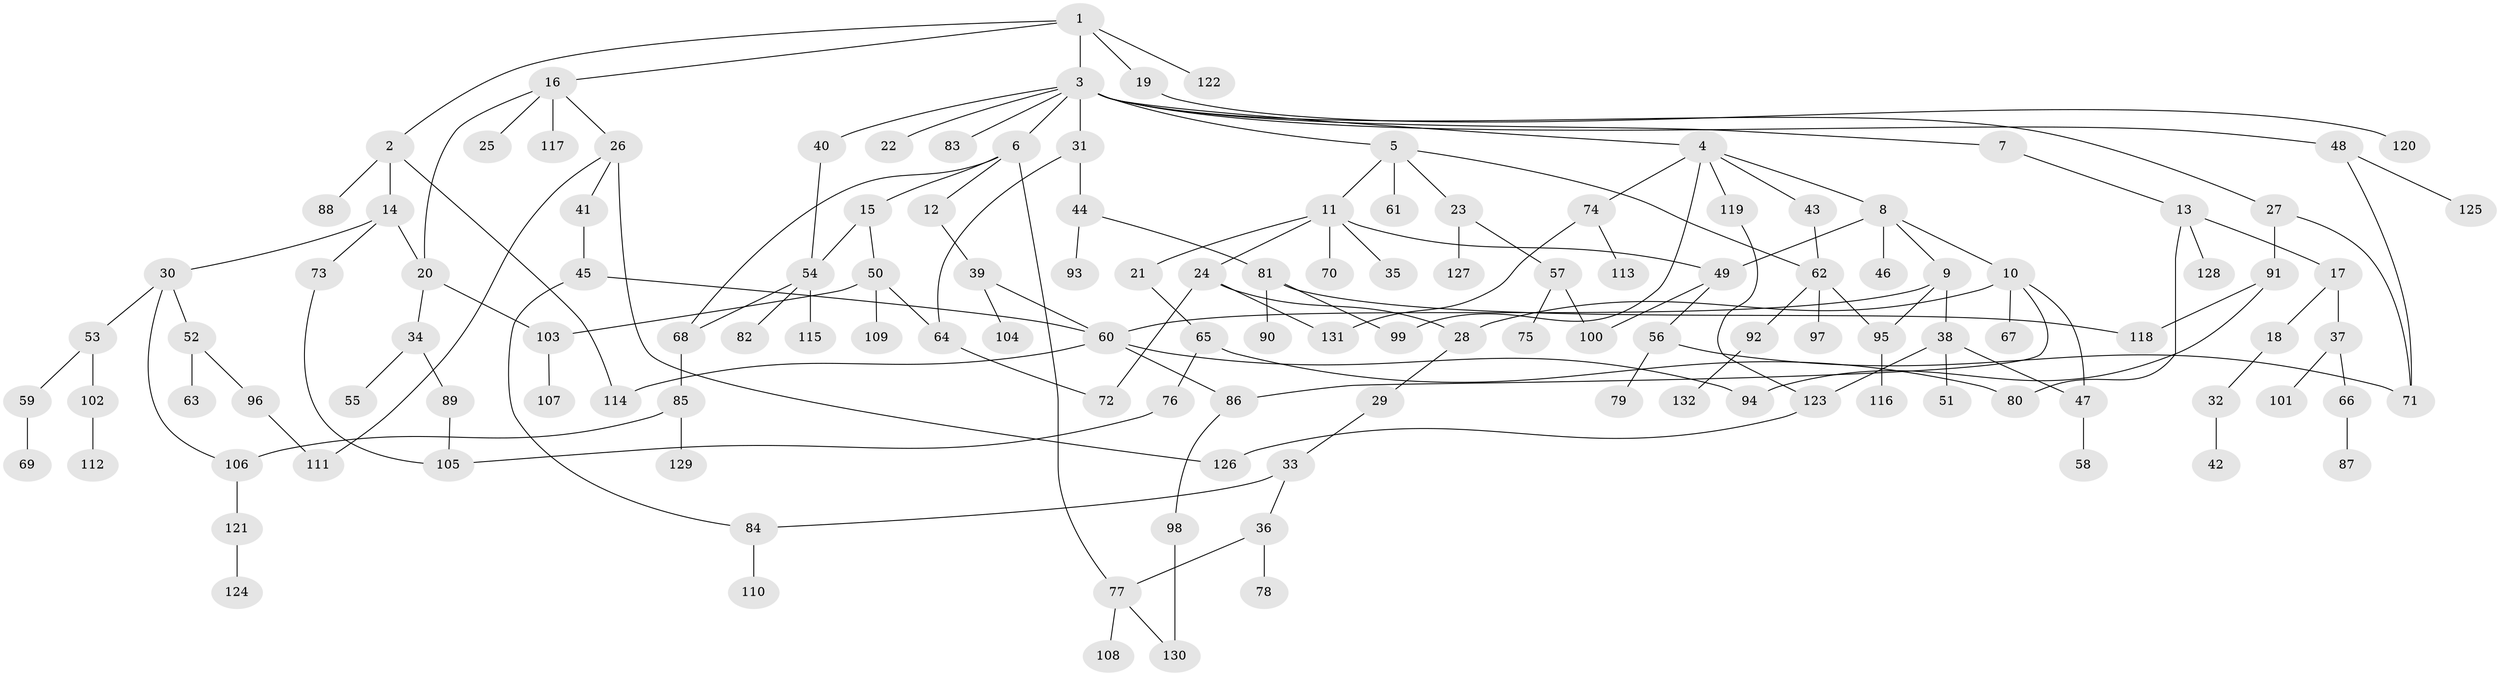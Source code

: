 // coarse degree distribution, {4: 0.125, 10: 0.011363636363636364, 9: 0.011363636363636364, 6: 0.022727272727272728, 5: 0.045454545454545456, 8: 0.022727272727272728, 3: 0.17045454545454544, 7: 0.011363636363636364, 2: 0.25, 1: 0.32954545454545453}
// Generated by graph-tools (version 1.1) at 2025/51/02/27/25 19:51:36]
// undirected, 132 vertices, 163 edges
graph export_dot {
graph [start="1"]
  node [color=gray90,style=filled];
  1;
  2;
  3;
  4;
  5;
  6;
  7;
  8;
  9;
  10;
  11;
  12;
  13;
  14;
  15;
  16;
  17;
  18;
  19;
  20;
  21;
  22;
  23;
  24;
  25;
  26;
  27;
  28;
  29;
  30;
  31;
  32;
  33;
  34;
  35;
  36;
  37;
  38;
  39;
  40;
  41;
  42;
  43;
  44;
  45;
  46;
  47;
  48;
  49;
  50;
  51;
  52;
  53;
  54;
  55;
  56;
  57;
  58;
  59;
  60;
  61;
  62;
  63;
  64;
  65;
  66;
  67;
  68;
  69;
  70;
  71;
  72;
  73;
  74;
  75;
  76;
  77;
  78;
  79;
  80;
  81;
  82;
  83;
  84;
  85;
  86;
  87;
  88;
  89;
  90;
  91;
  92;
  93;
  94;
  95;
  96;
  97;
  98;
  99;
  100;
  101;
  102;
  103;
  104;
  105;
  106;
  107;
  108;
  109;
  110;
  111;
  112;
  113;
  114;
  115;
  116;
  117;
  118;
  119;
  120;
  121;
  122;
  123;
  124;
  125;
  126;
  127;
  128;
  129;
  130;
  131;
  132;
  1 -- 2;
  1 -- 3;
  1 -- 16;
  1 -- 19;
  1 -- 122;
  2 -- 14;
  2 -- 88;
  2 -- 114;
  3 -- 4;
  3 -- 5;
  3 -- 6;
  3 -- 7;
  3 -- 22;
  3 -- 27;
  3 -- 31;
  3 -- 40;
  3 -- 48;
  3 -- 83;
  4 -- 8;
  4 -- 43;
  4 -- 74;
  4 -- 99;
  4 -- 119;
  5 -- 11;
  5 -- 23;
  5 -- 61;
  5 -- 62;
  6 -- 12;
  6 -- 15;
  6 -- 77;
  6 -- 68;
  7 -- 13;
  8 -- 9;
  8 -- 10;
  8 -- 46;
  8 -- 49;
  9 -- 38;
  9 -- 95;
  9 -- 60;
  10 -- 47;
  10 -- 67;
  10 -- 86;
  10 -- 28;
  11 -- 21;
  11 -- 24;
  11 -- 35;
  11 -- 49;
  11 -- 70;
  12 -- 39;
  13 -- 17;
  13 -- 128;
  13 -- 80;
  14 -- 30;
  14 -- 73;
  14 -- 20;
  15 -- 50;
  15 -- 54;
  16 -- 20;
  16 -- 25;
  16 -- 26;
  16 -- 117;
  17 -- 18;
  17 -- 37;
  18 -- 32;
  19 -- 120;
  20 -- 34;
  20 -- 103;
  21 -- 65;
  23 -- 57;
  23 -- 127;
  24 -- 28;
  24 -- 72;
  24 -- 131;
  26 -- 41;
  26 -- 111;
  26 -- 126;
  27 -- 91;
  27 -- 71;
  28 -- 29;
  29 -- 33;
  30 -- 52;
  30 -- 53;
  30 -- 106;
  31 -- 44;
  31 -- 64;
  32 -- 42;
  33 -- 36;
  33 -- 84;
  34 -- 55;
  34 -- 89;
  36 -- 77;
  36 -- 78;
  37 -- 66;
  37 -- 101;
  38 -- 51;
  38 -- 123;
  38 -- 47;
  39 -- 60;
  39 -- 104;
  40 -- 54;
  41 -- 45;
  43 -- 62;
  44 -- 81;
  44 -- 93;
  45 -- 60;
  45 -- 84;
  47 -- 58;
  48 -- 125;
  48 -- 71;
  49 -- 56;
  49 -- 100;
  50 -- 64;
  50 -- 109;
  50 -- 103;
  52 -- 63;
  52 -- 96;
  53 -- 59;
  53 -- 102;
  54 -- 68;
  54 -- 82;
  54 -- 115;
  56 -- 71;
  56 -- 79;
  57 -- 75;
  57 -- 100;
  59 -- 69;
  60 -- 86;
  60 -- 94;
  60 -- 114;
  62 -- 92;
  62 -- 95;
  62 -- 97;
  64 -- 72;
  65 -- 76;
  65 -- 80;
  66 -- 87;
  68 -- 85;
  73 -- 105;
  74 -- 113;
  74 -- 131;
  76 -- 105;
  77 -- 108;
  77 -- 130;
  81 -- 90;
  81 -- 118;
  81 -- 99;
  84 -- 110;
  85 -- 106;
  85 -- 129;
  86 -- 98;
  89 -- 105;
  91 -- 94;
  91 -- 118;
  92 -- 132;
  95 -- 116;
  96 -- 111;
  98 -- 130;
  102 -- 112;
  103 -- 107;
  106 -- 121;
  119 -- 123;
  121 -- 124;
  123 -- 126;
}

